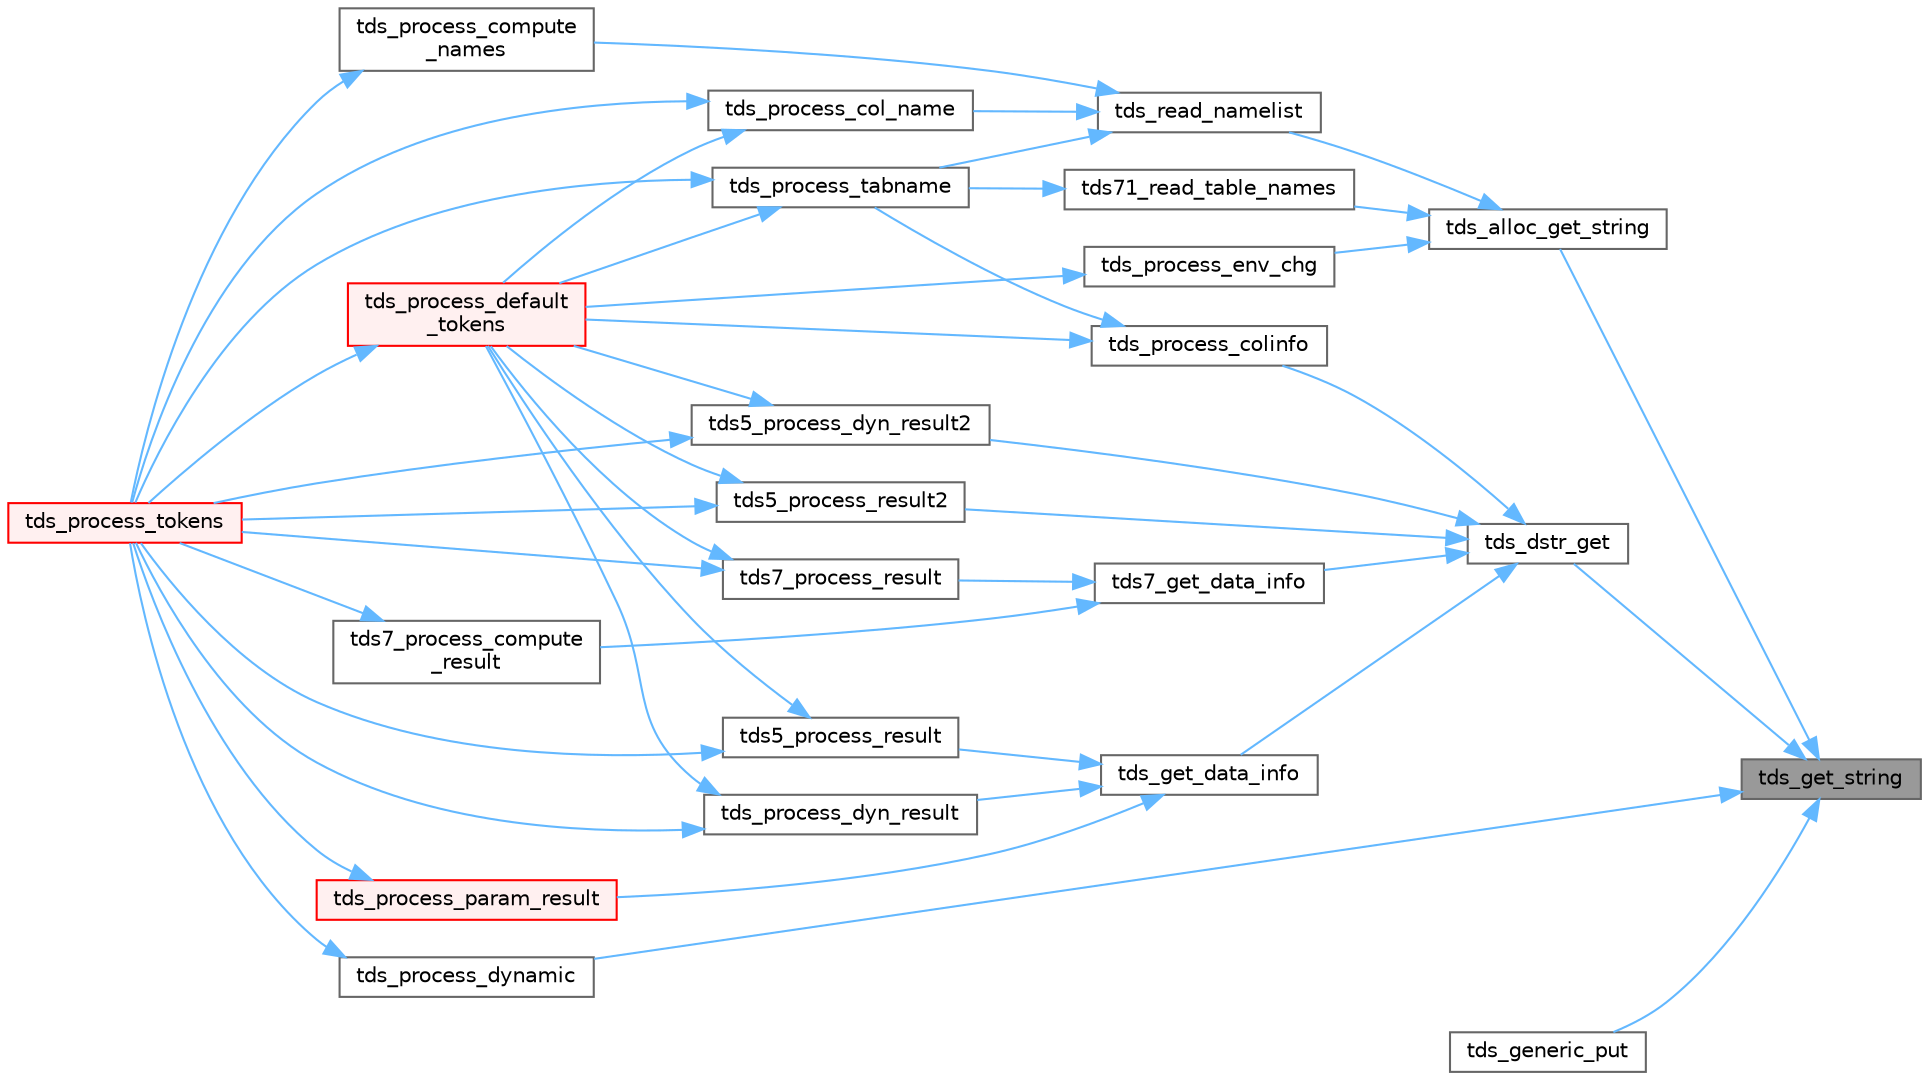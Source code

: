 digraph "tds_get_string"
{
 // LATEX_PDF_SIZE
  bgcolor="transparent";
  edge [fontname=Helvetica,fontsize=10,labelfontname=Helvetica,labelfontsize=10];
  node [fontname=Helvetica,fontsize=10,shape=box,height=0.2,width=0.4];
  rankdir="RL";
  Node1 [id="Node000001",label="tds_get_string",height=0.2,width=0.4,color="gray40", fillcolor="grey60", style="filled", fontcolor="black",tooltip="Fetch a string from the wire."];
  Node1 -> Node2 [id="edge1_Node000001_Node000002",dir="back",color="steelblue1",style="solid",tooltip=" "];
  Node2 [id="Node000002",label="tds_alloc_get_string",height=0.2,width=0.4,color="grey40", fillcolor="white", style="filled",URL="$a00580.html#gafb26aba5d935e40b87b95e21a5185848",tooltip="Reads a string from wire in a new allocated buffer."];
  Node2 -> Node3 [id="edge2_Node000002_Node000003",dir="back",color="steelblue1",style="solid",tooltip=" "];
  Node3 [id="Node000003",label="tds71_read_table_names",height=0.2,width=0.4,color="grey40", fillcolor="white", style="filled",URL="$a00580.html#ga7482b5730d880fcedbe9fcd609a550ce",tooltip="Reads table names for TDS 7.1+."];
  Node3 -> Node4 [id="edge3_Node000003_Node000004",dir="back",color="steelblue1",style="solid",tooltip=" "];
  Node4 [id="Node000004",label="tds_process_tabname",height=0.2,width=0.4,color="grey40", fillcolor="white", style="filled",URL="$a00580.html#gaeec59bca9bd0c5388e245f0d19d9c81a",tooltip="Process list of table from network."];
  Node4 -> Node5 [id="edge4_Node000004_Node000005",dir="back",color="steelblue1",style="solid",tooltip=" "];
  Node5 [id="Node000005",label="tds_process_default\l_tokens",height=0.2,width=0.4,color="red", fillcolor="#FFF0F0", style="filled",URL="$a00580.html#ga39453d084f3f780ac4602d4abf2839f7",tooltip="tds_process_default_tokens() is a catch all function that is called to process tokens not known to ot..."];
  Node5 -> Node7 [id="edge5_Node000005_Node000007",dir="back",color="steelblue1",style="solid",tooltip=" "];
  Node7 [id="Node000007",label="tds_process_tokens",height=0.2,width=0.4,color="red", fillcolor="#FFF0F0", style="filled",URL="$a00580.html#gabfc9de1d1fe718818caf63a4be4035a6",tooltip="process all streams."];
  Node4 -> Node7 [id="edge6_Node000004_Node000007",dir="back",color="steelblue1",style="solid",tooltip=" "];
  Node2 -> Node40 [id="edge7_Node000002_Node000040",dir="back",color="steelblue1",style="solid",tooltip=" "];
  Node40 [id="Node000040",label="tds_process_env_chg",height=0.2,width=0.4,color="grey40", fillcolor="white", style="filled",URL="$a00580.html#ga3e1b4df4410a86a563a8c155e7799720",tooltip="tds_process_env_chg() when ever certain things change on the server, such as database,..."];
  Node40 -> Node5 [id="edge8_Node000040_Node000005",dir="back",color="steelblue1",style="solid",tooltip=" "];
  Node2 -> Node41 [id="edge9_Node000002_Node000041",dir="back",color="steelblue1",style="solid",tooltip=" "];
  Node41 [id="Node000041",label="tds_read_namelist",height=0.2,width=0.4,color="grey40", fillcolor="white", style="filled",URL="$a00580.html#gaeaaed2ea1d8c827da1a0f5b419524ae1",tooltip="Reads list of names (usually table names)"];
  Node41 -> Node42 [id="edge10_Node000041_Node000042",dir="back",color="steelblue1",style="solid",tooltip=" "];
  Node42 [id="Node000042",label="tds_process_col_name",height=0.2,width=0.4,color="grey40", fillcolor="white", style="filled",URL="$a00580.html#ga905d2fa5e1b602817bd16bb0fcf9eadb",tooltip="tds_process_col_name() is one half of the result set under TDS 4.2 it contains all the column names,..."];
  Node42 -> Node5 [id="edge11_Node000042_Node000005",dir="back",color="steelblue1",style="solid",tooltip=" "];
  Node42 -> Node7 [id="edge12_Node000042_Node000007",dir="back",color="steelblue1",style="solid",tooltip=" "];
  Node41 -> Node43 [id="edge13_Node000041_Node000043",dir="back",color="steelblue1",style="solid",tooltip=" "];
  Node43 [id="Node000043",label="tds_process_compute\l_names",height=0.2,width=0.4,color="grey40", fillcolor="white", style="filled",URL="$a00580.html#gae5b3e01f3d665f9e377de091f46f1ab9",tooltip="tds_process_compute_names() processes compute result sets."];
  Node43 -> Node7 [id="edge14_Node000043_Node000007",dir="back",color="steelblue1",style="solid",tooltip=" "];
  Node41 -> Node4 [id="edge15_Node000041_Node000004",dir="back",color="steelblue1",style="solid",tooltip=" "];
  Node1 -> Node44 [id="edge16_Node000001_Node000044",dir="back",color="steelblue1",style="solid",tooltip=" "];
  Node44 [id="Node000044",label="tds_dstr_get",height=0.2,width=0.4,color="grey40", fillcolor="white", style="filled",URL="$a00579.html#ga017c427e9599c031be5c555cb32abe2c",tooltip="Reads a string from wire and put in a DSTR."];
  Node44 -> Node45 [id="edge17_Node000044_Node000045",dir="back",color="steelblue1",style="solid",tooltip=" "];
  Node45 [id="Node000045",label="tds5_process_dyn_result2",height=0.2,width=0.4,color="grey40", fillcolor="white", style="filled",URL="$a00580.html#gae688b515631141acfbc41bbb91c8b921",tooltip="Process new TDS 5.0 token for describing output parameters."];
  Node45 -> Node5 [id="edge18_Node000045_Node000005",dir="back",color="steelblue1",style="solid",tooltip=" "];
  Node45 -> Node7 [id="edge19_Node000045_Node000007",dir="back",color="steelblue1",style="solid",tooltip=" "];
  Node44 -> Node46 [id="edge20_Node000044_Node000046",dir="back",color="steelblue1",style="solid",tooltip=" "];
  Node46 [id="Node000046",label="tds5_process_result2",height=0.2,width=0.4,color="grey40", fillcolor="white", style="filled",URL="$a00580.html#gabe2bdd5a41ce067cb31aef18ff81cb1c",tooltip="tds5_process_result2() is the new TDS 5.0 result set processing routine."];
  Node46 -> Node5 [id="edge21_Node000046_Node000005",dir="back",color="steelblue1",style="solid",tooltip=" "];
  Node46 -> Node7 [id="edge22_Node000046_Node000007",dir="back",color="steelblue1",style="solid",tooltip=" "];
  Node44 -> Node47 [id="edge23_Node000044_Node000047",dir="back",color="steelblue1",style="solid",tooltip=" "];
  Node47 [id="Node000047",label="tds7_get_data_info",height=0.2,width=0.4,color="grey40", fillcolor="white", style="filled",URL="$a00580.html#ga07cee55fd522cca16fb59b7a8f0b1376",tooltip="Reads data information from wire."];
  Node47 -> Node48 [id="edge24_Node000047_Node000048",dir="back",color="steelblue1",style="solid",tooltip=" "];
  Node48 [id="Node000048",label="tds7_process_compute\l_result",height=0.2,width=0.4,color="grey40", fillcolor="white", style="filled",URL="$a00580.html#ga6728e344caa20aea1def85f58dea138b",tooltip="tds7_process_compute_result() processes compute result sets for TDS 7/8."];
  Node48 -> Node7 [id="edge25_Node000048_Node000007",dir="back",color="steelblue1",style="solid",tooltip=" "];
  Node47 -> Node49 [id="edge26_Node000047_Node000049",dir="back",color="steelblue1",style="solid",tooltip=" "];
  Node49 [id="Node000049",label="tds7_process_result",height=0.2,width=0.4,color="grey40", fillcolor="white", style="filled",URL="$a00580.html#gaca56fc22d65a24a96d1bef310ade73aa",tooltip="tds7_process_result() is the TDS 7.0 result set processing routine."];
  Node49 -> Node5 [id="edge27_Node000049_Node000005",dir="back",color="steelblue1",style="solid",tooltip=" "];
  Node49 -> Node7 [id="edge28_Node000049_Node000007",dir="back",color="steelblue1",style="solid",tooltip=" "];
  Node44 -> Node50 [id="edge29_Node000044_Node000050",dir="back",color="steelblue1",style="solid",tooltip=" "];
  Node50 [id="Node000050",label="tds_get_data_info",height=0.2,width=0.4,color="grey40", fillcolor="white", style="filled",URL="$a00580.html#gad9b6b86f48be077fb44ac603845a0c27",tooltip="Reads data metadata from wire."];
  Node50 -> Node51 [id="edge30_Node000050_Node000051",dir="back",color="steelblue1",style="solid",tooltip=" "];
  Node51 [id="Node000051",label="tds5_process_result",height=0.2,width=0.4,color="grey40", fillcolor="white", style="filled",URL="$a00580.html#ga547b2f48659f77a69aa802d861ac827d",tooltip="tds5_process_result() is the TDS 5.0 result set processing routine."];
  Node51 -> Node5 [id="edge31_Node000051_Node000005",dir="back",color="steelblue1",style="solid",tooltip=" "];
  Node51 -> Node7 [id="edge32_Node000051_Node000007",dir="back",color="steelblue1",style="solid",tooltip=" "];
  Node50 -> Node52 [id="edge33_Node000050_Node000052",dir="back",color="steelblue1",style="solid",tooltip=" "];
  Node52 [id="Node000052",label="tds_process_dyn_result",height=0.2,width=0.4,color="grey40", fillcolor="white", style="filled",URL="$a00580.html#ga416cf119c1d4a0fca27dc5b50c261358",tooltip="Process results from dynamic."];
  Node52 -> Node5 [id="edge34_Node000052_Node000005",dir="back",color="steelblue1",style="solid",tooltip=" "];
  Node52 -> Node7 [id="edge35_Node000052_Node000007",dir="back",color="steelblue1",style="solid",tooltip=" "];
  Node50 -> Node53 [id="edge36_Node000050_Node000053",dir="back",color="steelblue1",style="solid",tooltip=" "];
  Node53 [id="Node000053",label="tds_process_param_result",height=0.2,width=0.4,color="red", fillcolor="#FFF0F0", style="filled",URL="$a00580.html#gacb3354443bcefe7a500a500a4904cc05",tooltip="process output parameters of a stored procedure."];
  Node53 -> Node7 [id="edge37_Node000053_Node000007",dir="back",color="steelblue1",style="solid",tooltip=" "];
  Node44 -> Node55 [id="edge38_Node000044_Node000055",dir="back",color="steelblue1",style="solid",tooltip=" "];
  Node55 [id="Node000055",label="tds_process_colinfo",height=0.2,width=0.4,color="grey40", fillcolor="white", style="filled",URL="$a00580.html#ga22c7f413d43fc0d511e122a3de389166",tooltip="Reads column information."];
  Node55 -> Node5 [id="edge39_Node000055_Node000005",dir="back",color="steelblue1",style="solid",tooltip=" "];
  Node55 -> Node4 [id="edge40_Node000055_Node000004",dir="back",color="steelblue1",style="solid",tooltip=" "];
  Node1 -> Node56 [id="edge41_Node000001_Node000056",dir="back",color="steelblue1",style="solid",tooltip=" "];
  Node56 [id="Node000056",label="tds_generic_put",height=0.2,width=0.4,color="grey40", fillcolor="white", style="filled",URL="$a00260.html#a84e17808683ba2dd956e811a42e23176",tooltip="Write data to wire."];
  Node1 -> Node57 [id="edge42_Node000001_Node000057",dir="back",color="steelblue1",style="solid",tooltip=" "];
  Node57 [id="Node000057",label="tds_process_dynamic",height=0.2,width=0.4,color="grey40", fillcolor="white", style="filled",URL="$a00580.html#ga5cfc0340d8d717e67f60037e029b2142",tooltip="tds_process_dynamic() finds the element of the dyns array for the id"];
  Node57 -> Node7 [id="edge43_Node000057_Node000007",dir="back",color="steelblue1",style="solid",tooltip=" "];
}
